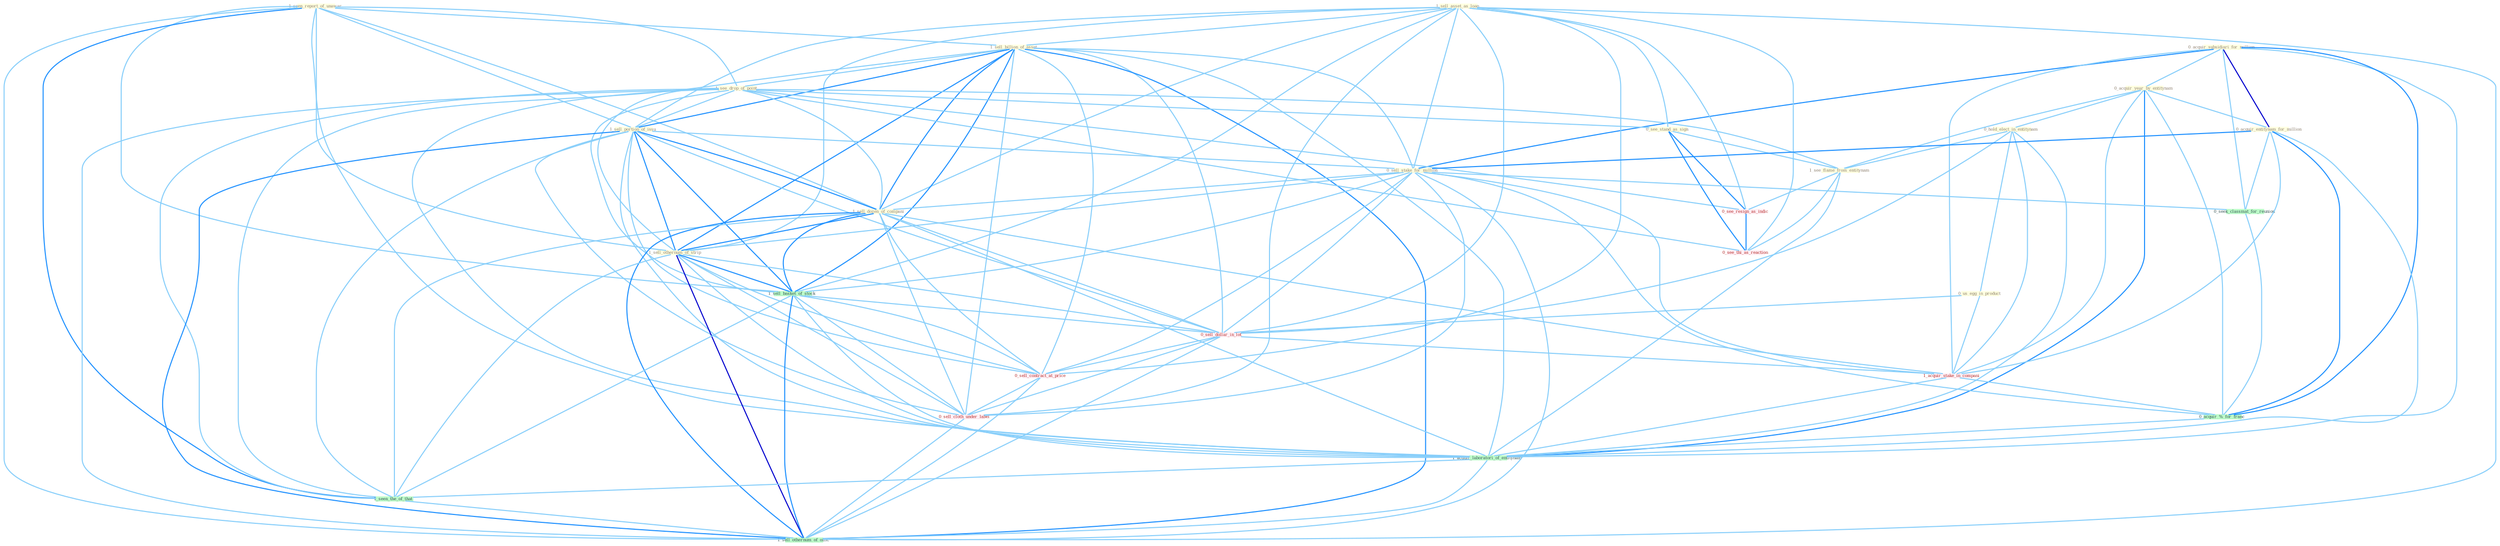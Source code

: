 Graph G{ 
    node
    [shape=polygon,style=filled,width=.5,height=.06,color="#BDFCC9",fixedsize=true,fontsize=4,
    fontcolor="#2f4f4f"];
    {node
    [color="#ffffe0", fontcolor="#8b7d6b"] "1_seen_report_of_unawar " "0_acquir_subsidiari_for_million " "1_sell_asset_as_loan " "0_acquir_year_by_entitynam " "1_sell_billion_of_asset " "0_hold_elect_in_entitynam " "1_see_drop_of_point " "1_sell_portion_of_issu " "0_see_stand_as_sign " "0_acquir_entitynam_for_million " "1_see_flame_from_entitynam " "0_sell_stake_for_million " "0_us_egg_in_product " "1_sell_dozen_of_compani " "1_sell_othernum_of_strip "}
{node [color="#fff0f5", fontcolor="#b22222"] "0_sell_dollar_in_lot " "0_see_resign_as_indic " "1_acquir_stake_in_compani " "0_sell_contract_at_price " "0_sell_cloth_under_label " "0_see_thi_as_reaction "}
edge [color="#B0E2FF"];

	"1_seen_report_of_unawar " -- "1_sell_billion_of_asset " [w="1", color="#87cefa" ];
	"1_seen_report_of_unawar " -- "1_see_drop_of_point " [w="1", color="#87cefa" ];
	"1_seen_report_of_unawar " -- "1_sell_portion_of_issu " [w="1", color="#87cefa" ];
	"1_seen_report_of_unawar " -- "1_sell_dozen_of_compani " [w="1", color="#87cefa" ];
	"1_seen_report_of_unawar " -- "1_sell_othernum_of_strip " [w="1", color="#87cefa" ];
	"1_seen_report_of_unawar " -- "1_sell_basket_of_stock " [w="1", color="#87cefa" ];
	"1_seen_report_of_unawar " -- "1_acquir_laboratori_of_entitynam " [w="1", color="#87cefa" ];
	"1_seen_report_of_unawar " -- "1_seen_the_of_that " [w="2", color="#1e90ff" , len=0.8];
	"1_seen_report_of_unawar " -- "1_sell_othernum_of_offic " [w="1", color="#87cefa" ];
	"0_acquir_subsidiari_for_million " -- "0_acquir_year_by_entitynam " [w="1", color="#87cefa" ];
	"0_acquir_subsidiari_for_million " -- "0_acquir_entitynam_for_million " [w="3", color="#0000cd" , len=0.6];
	"0_acquir_subsidiari_for_million " -- "0_sell_stake_for_million " [w="2", color="#1e90ff" , len=0.8];
	"0_acquir_subsidiari_for_million " -- "0_seek_classmat_for_reunion " [w="1", color="#87cefa" ];
	"0_acquir_subsidiari_for_million " -- "1_acquir_stake_in_compani " [w="1", color="#87cefa" ];
	"0_acquir_subsidiari_for_million " -- "0_acquir_%_for_franc " [w="2", color="#1e90ff" , len=0.8];
	"0_acquir_subsidiari_for_million " -- "1_acquir_laboratori_of_entitynam " [w="1", color="#87cefa" ];
	"1_sell_asset_as_loan " -- "1_sell_billion_of_asset " [w="1", color="#87cefa" ];
	"1_sell_asset_as_loan " -- "1_sell_portion_of_issu " [w="1", color="#87cefa" ];
	"1_sell_asset_as_loan " -- "0_see_stand_as_sign " [w="1", color="#87cefa" ];
	"1_sell_asset_as_loan " -- "0_sell_stake_for_million " [w="1", color="#87cefa" ];
	"1_sell_asset_as_loan " -- "1_sell_dozen_of_compani " [w="1", color="#87cefa" ];
	"1_sell_asset_as_loan " -- "1_sell_othernum_of_strip " [w="1", color="#87cefa" ];
	"1_sell_asset_as_loan " -- "1_sell_basket_of_stock " [w="1", color="#87cefa" ];
	"1_sell_asset_as_loan " -- "0_sell_dollar_in_lot " [w="1", color="#87cefa" ];
	"1_sell_asset_as_loan " -- "0_see_resign_as_indic " [w="1", color="#87cefa" ];
	"1_sell_asset_as_loan " -- "0_sell_contract_at_price " [w="1", color="#87cefa" ];
	"1_sell_asset_as_loan " -- "0_sell_cloth_under_label " [w="1", color="#87cefa" ];
	"1_sell_asset_as_loan " -- "1_sell_othernum_of_offic " [w="1", color="#87cefa" ];
	"1_sell_asset_as_loan " -- "0_see_thi_as_reaction " [w="1", color="#87cefa" ];
	"0_acquir_year_by_entitynam " -- "0_hold_elect_in_entitynam " [w="1", color="#87cefa" ];
	"0_acquir_year_by_entitynam " -- "0_acquir_entitynam_for_million " [w="1", color="#87cefa" ];
	"0_acquir_year_by_entitynam " -- "1_see_flame_from_entitynam " [w="1", color="#87cefa" ];
	"0_acquir_year_by_entitynam " -- "1_acquir_stake_in_compani " [w="1", color="#87cefa" ];
	"0_acquir_year_by_entitynam " -- "0_acquir_%_for_franc " [w="1", color="#87cefa" ];
	"0_acquir_year_by_entitynam " -- "1_acquir_laboratori_of_entitynam " [w="2", color="#1e90ff" , len=0.8];
	"1_sell_billion_of_asset " -- "1_see_drop_of_point " [w="1", color="#87cefa" ];
	"1_sell_billion_of_asset " -- "1_sell_portion_of_issu " [w="2", color="#1e90ff" , len=0.8];
	"1_sell_billion_of_asset " -- "0_sell_stake_for_million " [w="1", color="#87cefa" ];
	"1_sell_billion_of_asset " -- "1_sell_dozen_of_compani " [w="2", color="#1e90ff" , len=0.8];
	"1_sell_billion_of_asset " -- "1_sell_othernum_of_strip " [w="2", color="#1e90ff" , len=0.8];
	"1_sell_billion_of_asset " -- "1_sell_basket_of_stock " [w="2", color="#1e90ff" , len=0.8];
	"1_sell_billion_of_asset " -- "0_sell_dollar_in_lot " [w="1", color="#87cefa" ];
	"1_sell_billion_of_asset " -- "0_sell_contract_at_price " [w="1", color="#87cefa" ];
	"1_sell_billion_of_asset " -- "1_acquir_laboratori_of_entitynam " [w="1", color="#87cefa" ];
	"1_sell_billion_of_asset " -- "0_sell_cloth_under_label " [w="1", color="#87cefa" ];
	"1_sell_billion_of_asset " -- "1_seen_the_of_that " [w="1", color="#87cefa" ];
	"1_sell_billion_of_asset " -- "1_sell_othernum_of_offic " [w="2", color="#1e90ff" , len=0.8];
	"0_hold_elect_in_entitynam " -- "1_see_flame_from_entitynam " [w="1", color="#87cefa" ];
	"0_hold_elect_in_entitynam " -- "0_us_egg_in_product " [w="1", color="#87cefa" ];
	"0_hold_elect_in_entitynam " -- "0_sell_dollar_in_lot " [w="1", color="#87cefa" ];
	"0_hold_elect_in_entitynam " -- "1_acquir_stake_in_compani " [w="1", color="#87cefa" ];
	"0_hold_elect_in_entitynam " -- "1_acquir_laboratori_of_entitynam " [w="1", color="#87cefa" ];
	"1_see_drop_of_point " -- "1_sell_portion_of_issu " [w="1", color="#87cefa" ];
	"1_see_drop_of_point " -- "0_see_stand_as_sign " [w="1", color="#87cefa" ];
	"1_see_drop_of_point " -- "1_see_flame_from_entitynam " [w="1", color="#87cefa" ];
	"1_see_drop_of_point " -- "1_sell_dozen_of_compani " [w="1", color="#87cefa" ];
	"1_see_drop_of_point " -- "1_sell_othernum_of_strip " [w="1", color="#87cefa" ];
	"1_see_drop_of_point " -- "1_sell_basket_of_stock " [w="1", color="#87cefa" ];
	"1_see_drop_of_point " -- "0_see_resign_as_indic " [w="1", color="#87cefa" ];
	"1_see_drop_of_point " -- "1_acquir_laboratori_of_entitynam " [w="1", color="#87cefa" ];
	"1_see_drop_of_point " -- "1_seen_the_of_that " [w="1", color="#87cefa" ];
	"1_see_drop_of_point " -- "1_sell_othernum_of_offic " [w="1", color="#87cefa" ];
	"1_see_drop_of_point " -- "0_see_thi_as_reaction " [w="1", color="#87cefa" ];
	"1_sell_portion_of_issu " -- "0_sell_stake_for_million " [w="1", color="#87cefa" ];
	"1_sell_portion_of_issu " -- "1_sell_dozen_of_compani " [w="2", color="#1e90ff" , len=0.8];
	"1_sell_portion_of_issu " -- "1_sell_othernum_of_strip " [w="2", color="#1e90ff" , len=0.8];
	"1_sell_portion_of_issu " -- "1_sell_basket_of_stock " [w="2", color="#1e90ff" , len=0.8];
	"1_sell_portion_of_issu " -- "0_sell_dollar_in_lot " [w="1", color="#87cefa" ];
	"1_sell_portion_of_issu " -- "0_sell_contract_at_price " [w="1", color="#87cefa" ];
	"1_sell_portion_of_issu " -- "1_acquir_laboratori_of_entitynam " [w="1", color="#87cefa" ];
	"1_sell_portion_of_issu " -- "0_sell_cloth_under_label " [w="1", color="#87cefa" ];
	"1_sell_portion_of_issu " -- "1_seen_the_of_that " [w="1", color="#87cefa" ];
	"1_sell_portion_of_issu " -- "1_sell_othernum_of_offic " [w="2", color="#1e90ff" , len=0.8];
	"0_see_stand_as_sign " -- "1_see_flame_from_entitynam " [w="1", color="#87cefa" ];
	"0_see_stand_as_sign " -- "0_see_resign_as_indic " [w="2", color="#1e90ff" , len=0.8];
	"0_see_stand_as_sign " -- "0_see_thi_as_reaction " [w="2", color="#1e90ff" , len=0.8];
	"0_acquir_entitynam_for_million " -- "0_sell_stake_for_million " [w="2", color="#1e90ff" , len=0.8];
	"0_acquir_entitynam_for_million " -- "0_seek_classmat_for_reunion " [w="1", color="#87cefa" ];
	"0_acquir_entitynam_for_million " -- "1_acquir_stake_in_compani " [w="1", color="#87cefa" ];
	"0_acquir_entitynam_for_million " -- "0_acquir_%_for_franc " [w="2", color="#1e90ff" , len=0.8];
	"0_acquir_entitynam_for_million " -- "1_acquir_laboratori_of_entitynam " [w="1", color="#87cefa" ];
	"1_see_flame_from_entitynam " -- "0_see_resign_as_indic " [w="1", color="#87cefa" ];
	"1_see_flame_from_entitynam " -- "1_acquir_laboratori_of_entitynam " [w="1", color="#87cefa" ];
	"1_see_flame_from_entitynam " -- "0_see_thi_as_reaction " [w="1", color="#87cefa" ];
	"0_sell_stake_for_million " -- "1_sell_dozen_of_compani " [w="1", color="#87cefa" ];
	"0_sell_stake_for_million " -- "1_sell_othernum_of_strip " [w="1", color="#87cefa" ];
	"0_sell_stake_for_million " -- "0_seek_classmat_for_reunion " [w="1", color="#87cefa" ];
	"0_sell_stake_for_million " -- "1_sell_basket_of_stock " [w="1", color="#87cefa" ];
	"0_sell_stake_for_million " -- "0_sell_dollar_in_lot " [w="1", color="#87cefa" ];
	"0_sell_stake_for_million " -- "1_acquir_stake_in_compani " [w="1", color="#87cefa" ];
	"0_sell_stake_for_million " -- "0_acquir_%_for_franc " [w="1", color="#87cefa" ];
	"0_sell_stake_for_million " -- "0_sell_contract_at_price " [w="1", color="#87cefa" ];
	"0_sell_stake_for_million " -- "0_sell_cloth_under_label " [w="1", color="#87cefa" ];
	"0_sell_stake_for_million " -- "1_sell_othernum_of_offic " [w="1", color="#87cefa" ];
	"0_us_egg_in_product " -- "0_sell_dollar_in_lot " [w="1", color="#87cefa" ];
	"0_us_egg_in_product " -- "1_acquir_stake_in_compani " [w="1", color="#87cefa" ];
	"1_sell_dozen_of_compani " -- "1_sell_othernum_of_strip " [w="2", color="#1e90ff" , len=0.8];
	"1_sell_dozen_of_compani " -- "1_sell_basket_of_stock " [w="2", color="#1e90ff" , len=0.8];
	"1_sell_dozen_of_compani " -- "0_sell_dollar_in_lot " [w="1", color="#87cefa" ];
	"1_sell_dozen_of_compani " -- "1_acquir_stake_in_compani " [w="1", color="#87cefa" ];
	"1_sell_dozen_of_compani " -- "0_sell_contract_at_price " [w="1", color="#87cefa" ];
	"1_sell_dozen_of_compani " -- "1_acquir_laboratori_of_entitynam " [w="1", color="#87cefa" ];
	"1_sell_dozen_of_compani " -- "0_sell_cloth_under_label " [w="1", color="#87cefa" ];
	"1_sell_dozen_of_compani " -- "1_seen_the_of_that " [w="1", color="#87cefa" ];
	"1_sell_dozen_of_compani " -- "1_sell_othernum_of_offic " [w="2", color="#1e90ff" , len=0.8];
	"1_sell_othernum_of_strip " -- "1_sell_basket_of_stock " [w="2", color="#1e90ff" , len=0.8];
	"1_sell_othernum_of_strip " -- "0_sell_dollar_in_lot " [w="1", color="#87cefa" ];
	"1_sell_othernum_of_strip " -- "0_sell_contract_at_price " [w="1", color="#87cefa" ];
	"1_sell_othernum_of_strip " -- "1_acquir_laboratori_of_entitynam " [w="1", color="#87cefa" ];
	"1_sell_othernum_of_strip " -- "0_sell_cloth_under_label " [w="1", color="#87cefa" ];
	"1_sell_othernum_of_strip " -- "1_seen_the_of_that " [w="1", color="#87cefa" ];
	"1_sell_othernum_of_strip " -- "1_sell_othernum_of_offic " [w="3", color="#0000cd" , len=0.6];
	"0_seek_classmat_for_reunion " -- "0_acquir_%_for_franc " [w="1", color="#87cefa" ];
	"1_sell_basket_of_stock " -- "0_sell_dollar_in_lot " [w="1", color="#87cefa" ];
	"1_sell_basket_of_stock " -- "0_sell_contract_at_price " [w="1", color="#87cefa" ];
	"1_sell_basket_of_stock " -- "1_acquir_laboratori_of_entitynam " [w="1", color="#87cefa" ];
	"1_sell_basket_of_stock " -- "0_sell_cloth_under_label " [w="1", color="#87cefa" ];
	"1_sell_basket_of_stock " -- "1_seen_the_of_that " [w="1", color="#87cefa" ];
	"1_sell_basket_of_stock " -- "1_sell_othernum_of_offic " [w="2", color="#1e90ff" , len=0.8];
	"0_sell_dollar_in_lot " -- "1_acquir_stake_in_compani " [w="1", color="#87cefa" ];
	"0_sell_dollar_in_lot " -- "0_sell_contract_at_price " [w="1", color="#87cefa" ];
	"0_sell_dollar_in_lot " -- "0_sell_cloth_under_label " [w="1", color="#87cefa" ];
	"0_sell_dollar_in_lot " -- "1_sell_othernum_of_offic " [w="1", color="#87cefa" ];
	"0_see_resign_as_indic " -- "0_see_thi_as_reaction " [w="2", color="#1e90ff" , len=0.8];
	"1_acquir_stake_in_compani " -- "0_acquir_%_for_franc " [w="1", color="#87cefa" ];
	"1_acquir_stake_in_compani " -- "1_acquir_laboratori_of_entitynam " [w="1", color="#87cefa" ];
	"0_acquir_%_for_franc " -- "1_acquir_laboratori_of_entitynam " [w="1", color="#87cefa" ];
	"0_sell_contract_at_price " -- "0_sell_cloth_under_label " [w="1", color="#87cefa" ];
	"0_sell_contract_at_price " -- "1_sell_othernum_of_offic " [w="1", color="#87cefa" ];
	"1_acquir_laboratori_of_entitynam " -- "1_seen_the_of_that " [w="1", color="#87cefa" ];
	"1_acquir_laboratori_of_entitynam " -- "1_sell_othernum_of_offic " [w="1", color="#87cefa" ];
	"0_sell_cloth_under_label " -- "1_sell_othernum_of_offic " [w="1", color="#87cefa" ];
	"1_seen_the_of_that " -- "1_sell_othernum_of_offic " [w="1", color="#87cefa" ];
}